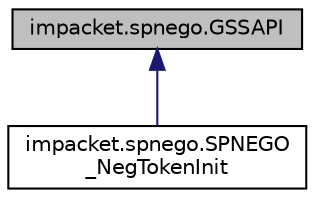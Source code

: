 digraph "impacket.spnego.GSSAPI"
{
  edge [fontname="Helvetica",fontsize="10",labelfontname="Helvetica",labelfontsize="10"];
  node [fontname="Helvetica",fontsize="10",shape=record];
  Node0 [label="impacket.spnego.GSSAPI",height=0.2,width=0.4,color="black", fillcolor="grey75", style="filled", fontcolor="black"];
  Node0 -> Node1 [dir="back",color="midnightblue",fontsize="10",style="solid",fontname="Helvetica"];
  Node1 [label="impacket.spnego.SPNEGO\l_NegTokenInit",height=0.2,width=0.4,color="black", fillcolor="white", style="filled",URL="$classimpacket_1_1spnego_1_1_s_p_n_e_g_o___neg_token_init.html"];
}
